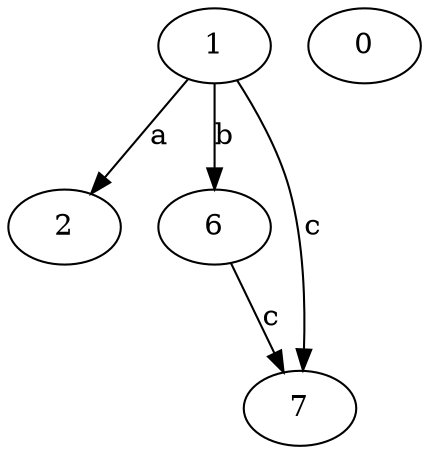 strict digraph  {
1;
0;
2;
6;
7;
1 -> 2  [label=a];
1 -> 6  [label=b];
1 -> 7  [label=c];
6 -> 7  [label=c];
}
